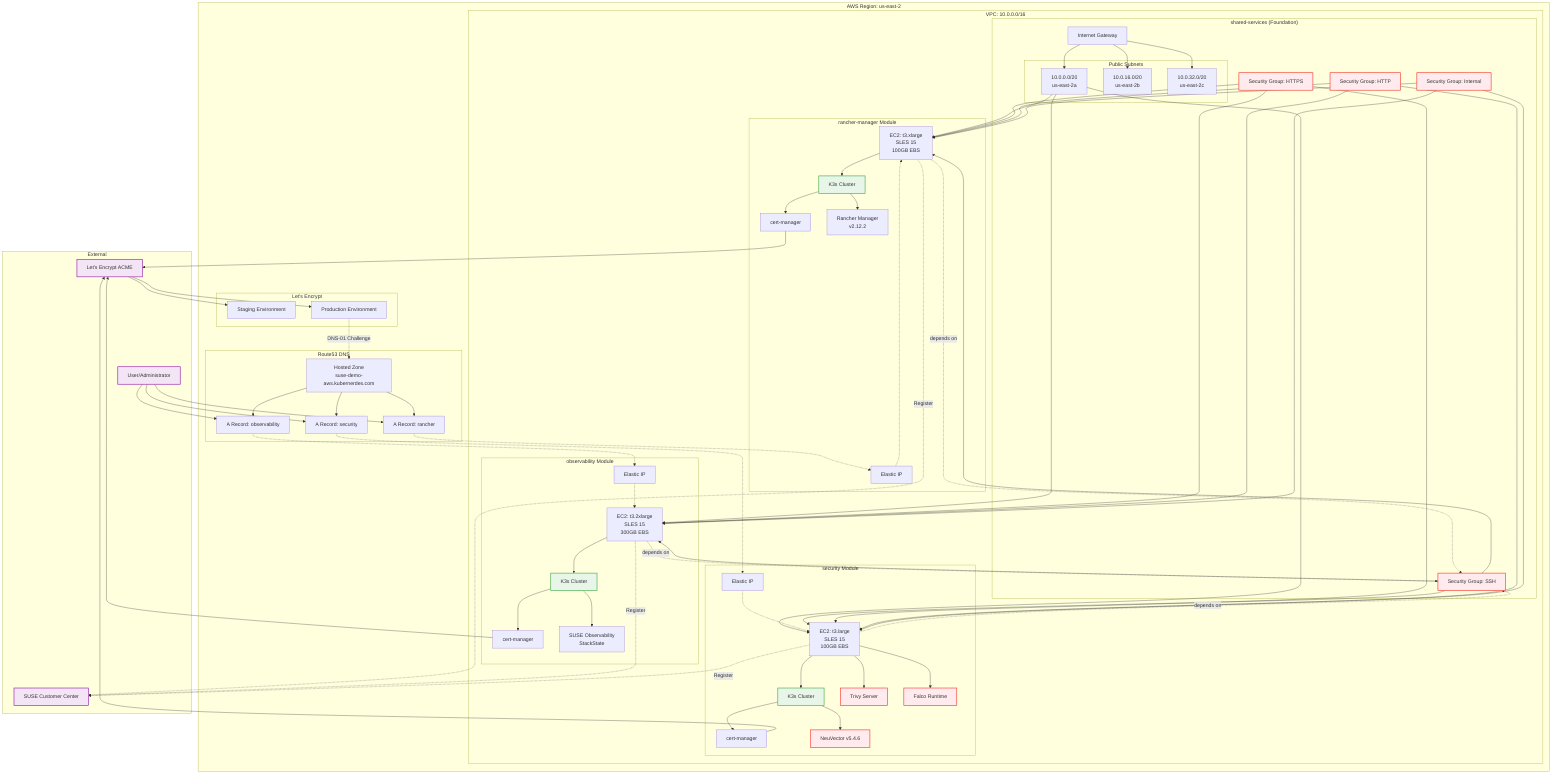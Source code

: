 graph TB
    subgraph "AWS Region: us-east-2"
        subgraph "VPC: 10.0.0.0/16"
            subgraph "shared-services (Foundation)"
                IGW[Internet Gateway]
                SG_SSH[Security Group: SSH]
                SG_HTTPS[Security Group: HTTPS]
                SG_HTTP[Security Group: HTTP]
                SG_INT[Security Group: Internal]

                subgraph "Public Subnets"
                    SUBNET1[10.0.0.0/20<br/>us-east-2a]
                    SUBNET2[10.0.16.0/20<br/>us-east-2b]
                    SUBNET3[10.0.32.0/20<br/>us-east-2c]
                end
            end

            subgraph "rancher-manager Module"
                RANCHER_EIP[Elastic IP]
                RANCHER_EC2[EC2: t3.xlarge<br/>SLES 15<br/>100GB EBS]
                RANCHER_K3S[K3s Cluster]
                RANCHER_CERT[cert-manager]
                RANCHER_APP[Rancher Manager<br/>v2.12.2]

                RANCHER_EC2 --> RANCHER_K3S
                RANCHER_K3S --> RANCHER_CERT
                RANCHER_K3S --> RANCHER_APP
            end

            subgraph "observability Module"
                OBS_EIP[Elastic IP]
                OBS_EC2[EC2: t3.2xlarge<br/>SLES 15<br/>300GB EBS]
                OBS_K3S[K3s Cluster]
                OBS_CERT[cert-manager]
                OBS_APP[SUSE Observability<br/>StackState]

                OBS_EC2 --> OBS_K3S
                OBS_K3S --> OBS_CERT
                OBS_K3S --> OBS_APP
            end

            subgraph "security Module"
                SEC_EIP[Elastic IP]
                SEC_EC2[EC2: t3.large<br/>SLES 15<br/>100GB EBS]
                SEC_K3S[K3s Cluster]
                SEC_CERT[cert-manager]
                SEC_NV[NeuVector v5.4.6]
                SEC_TRIVY[Trivy Server]
                SEC_FALCO[Falco Runtime]

                SEC_EC2 --> SEC_K3S
                SEC_K3S --> SEC_CERT
                SEC_K3S --> SEC_NV
                SEC_EC2 --> SEC_TRIVY
                SEC_EC2 --> SEC_FALCO
            end
        end

        subgraph "Route53 DNS"
            R53_ZONE[Hosted Zone<br/>suse-demo-aws.kubernerdes.com]
            R53_RANCHER[A Record: rancher]
            R53_OBS[A Record: observability]
            R53_SEC[A Record: security]
        end

        subgraph "Let's Encrypt"
            LE_STAGING[Staging Environment]
            LE_PROD[Production Environment]
        end
    end

    subgraph "External"
        USER[User/Administrator]
        SUSE_SCC[SUSE Customer Center]
        LETSENCRYPT[Let's Encrypt ACME]
    end

    %% Network Connections
    IGW --> SUBNET1
    IGW --> SUBNET2
    IGW --> SUBNET3

    SUBNET1 --> RANCHER_EC2
    SUBNET1 --> OBS_EC2
    SUBNET1 --> SEC_EC2

    RANCHER_EIP -.-> RANCHER_EC2
    OBS_EIP -.-> OBS_EC2
    SEC_EIP -.-> SEC_EC2

    %% Security Groups
    SG_SSH --> RANCHER_EC2
    SG_SSH --> OBS_EC2
    SG_SSH --> SEC_EC2

    SG_HTTPS --> RANCHER_EC2
    SG_HTTPS --> OBS_EC2
    SG_HTTPS --> SEC_EC2

    SG_HTTP --> RANCHER_EC2
    SG_HTTP --> OBS_EC2
    SG_HTTP --> SEC_EC2

    SG_INT --> RANCHER_EC2
    SG_INT --> OBS_EC2
    SG_INT --> SEC_EC2

    %% DNS Records
    R53_ZONE --> R53_RANCHER
    R53_ZONE --> R53_OBS
    R53_ZONE --> R53_SEC

    R53_RANCHER -.-> RANCHER_EIP
    R53_OBS -.-> OBS_EIP
    R53_SEC -.-> SEC_EIP

    %% Certificate Management
    RANCHER_CERT --> LETSENCRYPT
    OBS_CERT --> LETSENCRYPT
    SEC_CERT --> LETSENCRYPT

    LETSENCRYPT --> LE_STAGING
    LETSENCRYPT --> LE_PROD

    LE_PROD -.DNS-01 Challenge.-> R53_ZONE

    %% SUSE Registration
    RANCHER_EC2 -.Register.-> SUSE_SCC
    OBS_EC2 -.Register.-> SUSE_SCC
    SEC_EC2 -.Register.-> SUSE_SCC

    %% User Access
    USER --> R53_RANCHER
    USER --> R53_OBS
    USER --> R53_SEC

    %% State Dependencies
    RANCHER_EC2 -.depends on.-> SG_SSH
    OBS_EC2 -.depends on.-> SG_SSH
    SEC_EC2 -.depends on.-> SG_SSH

    %% Styling
    classDef moduleBox fill:#e1f5ff,stroke:#0066cc,stroke-width:2px
    classDef foundationBox fill:#fff4e6,stroke:#ff9800,stroke-width:3px
    classDef externalBox fill:#f3e5f5,stroke:#9c27b0,stroke-width:2px
    classDef k8sBox fill:#e8f5e9,stroke:#4caf50,stroke-width:2px
    classDef securityBox fill:#ffebee,stroke:#f44336,stroke-width:2px

    class shared-services foundationBox
    class rancher-manager,observability,security moduleBox
    class RANCHER_K3S,OBS_K3S,SEC_K3S k8sBox
    class SG_SSH,SG_HTTPS,SG_HTTP,SG_INT,SEC_NV,SEC_TRIVY,SEC_FALCO securityBox
    class USER,SUSE_SCC,LETSENCRYPT externalBox